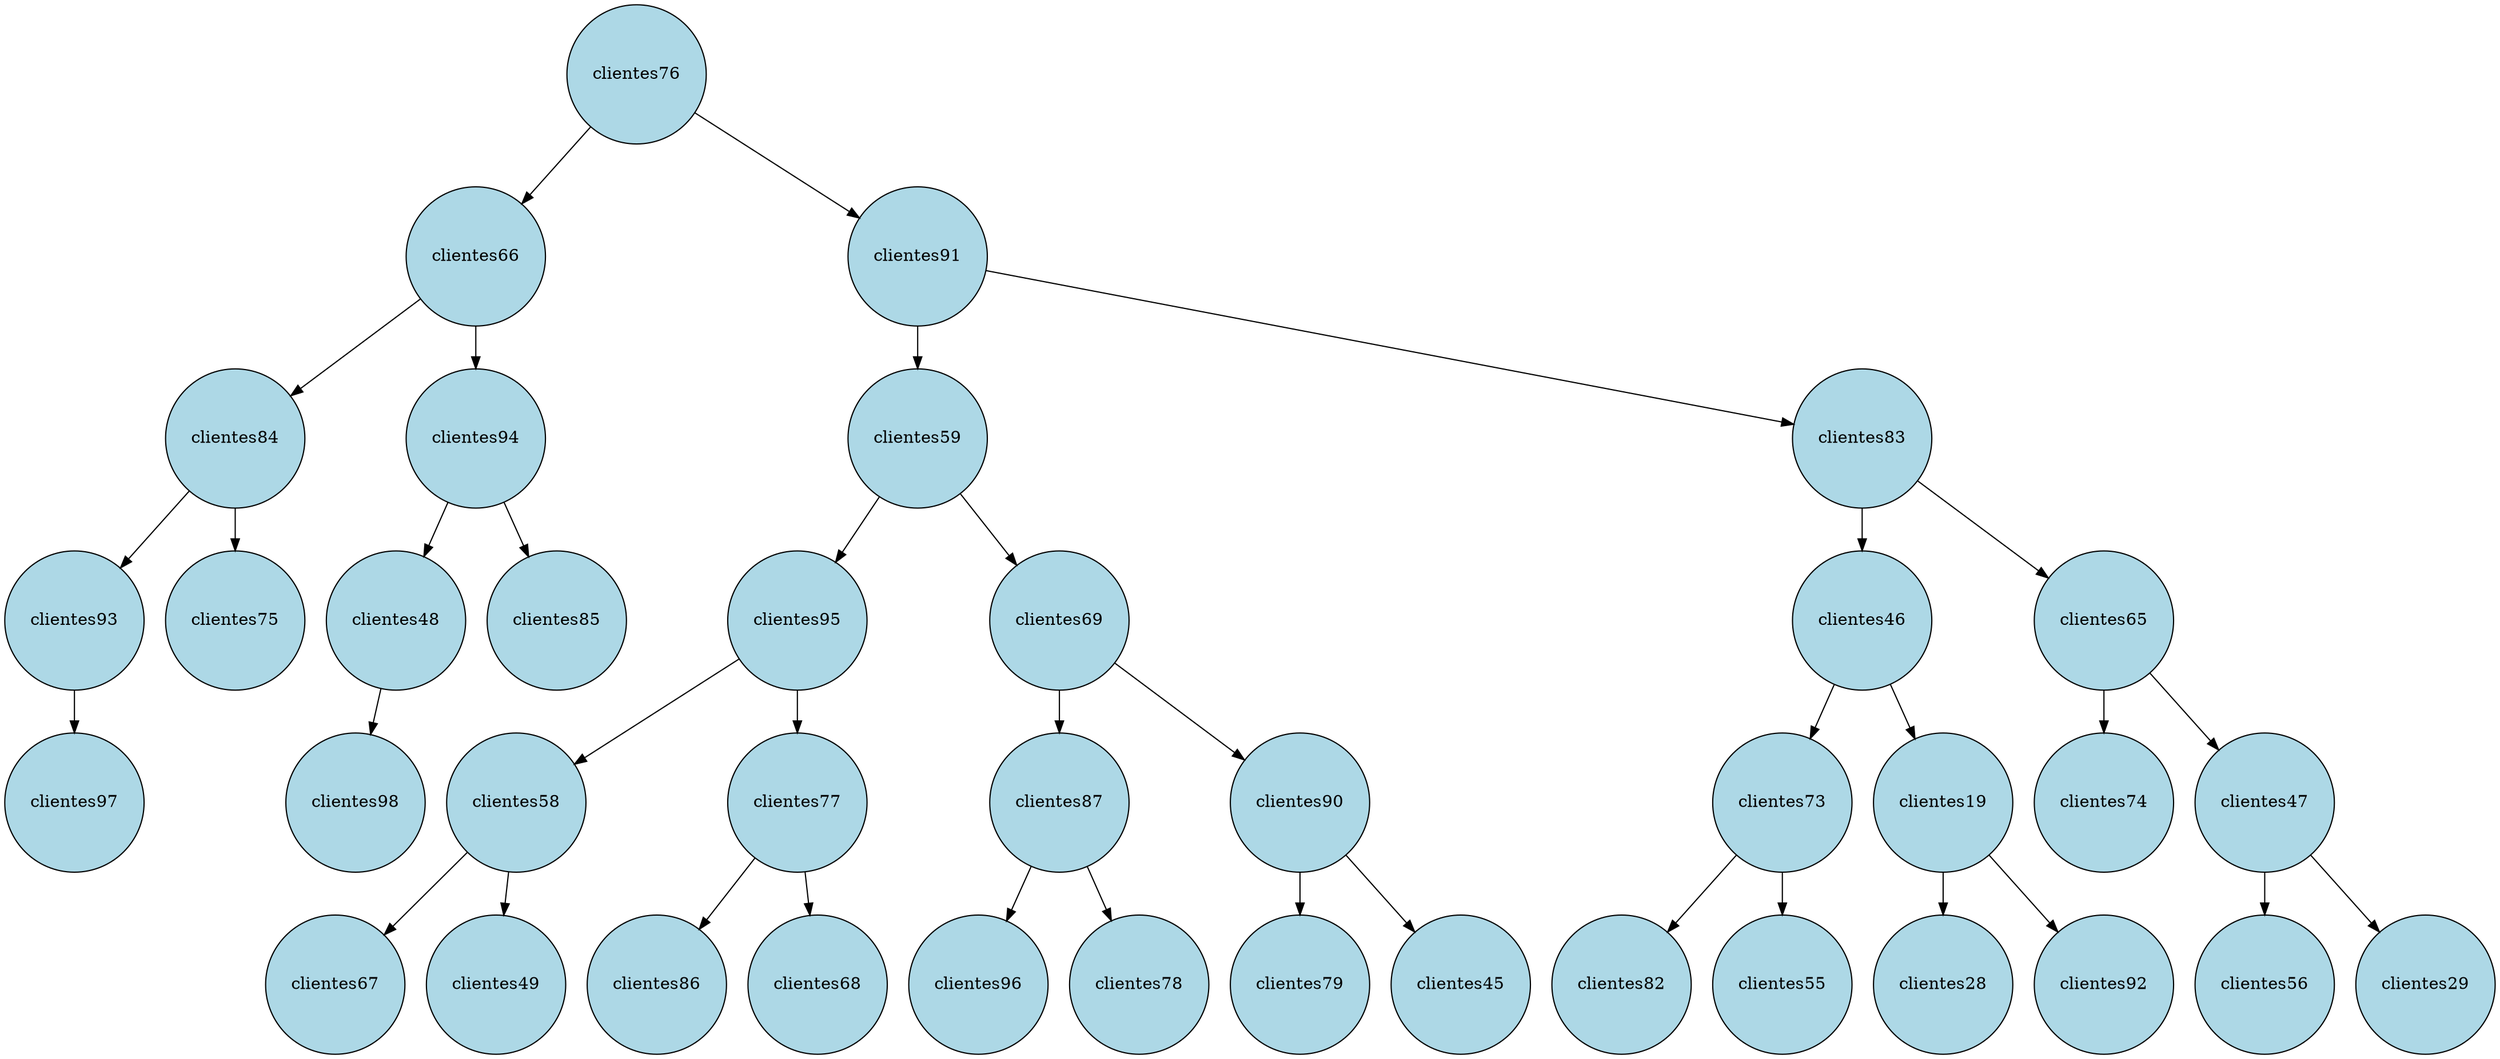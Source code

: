 digraph G {
    node [shape=circle, style=filled, fillcolor=lightblue, fontcolor=black]; // Configuración de nodos
    
    14 [label="clientes76"];
    14 -> 5;
    5 [label="clientes66"];
    5 -> 3;
    3 [label="clientes84"];
    3 -> 2;
    2 [label="clientes93"];
    2 -> 0;
    0 [label="clientes97"];
    3 -> 4;
    4 [label="clientes75"];
    5 -> 12;
    12 [label="clientes94"];
    12 -> 7;
    7 [label="clientes48"];
    7 -> 8;
    8 [label="clientes98"];
    12 -> 13;
    13 [label="clientes85"];
    14 -> 59;
    59 [label="clientes91"];
    59 -> 26;
    26 [label="clientes59"];
    26 -> 22;
    22 [label="clientes95"];
    22 -> 16;
    16 [label="clientes58"];
    16 -> 15;
    15 [label="clientes67"];
    16 -> 17;
    17 [label="clientes49"];
    22 -> 24;
    24 [label="clientes77"];
    24 -> 23;
    23 [label="clientes86"];
    24 -> 25;
    25 [label="clientes68"];
    26 -> 35;
    35 [label="clientes69"];
    35 -> 33;
    33 [label="clientes87"];
    33 -> 32;
    32 [label="clientes96"];
    33 -> 34;
    34 [label="clientes78"];
    35 -> 49;
    49 [label="clientes90"];
    49 -> 44;
    44 [label="clientes79"];
    49 -> 54;
    54 [label="clientes45"];
    59 -> 70;
    70 [label="clientes83"];
    70 -> 64;
    64 [label="clientes46"];
    64 -> 61;
    61 [label="clientes73"];
    61 -> 60;
    60 [label="clientes82"];
    61 -> 63;
    63 [label="clientes55"];
    64 -> 67;
    67 [label="clientes19"];
    67 -> 66;
    66 [label="clientes28"];
    67 -> 69;
    69 [label="clientes92"];
    70 -> 72;
    72 [label="clientes65"];
    72 -> 71;
    71 [label="clientes74"];
    72 -> 74;
    74 [label="clientes47"];
    74 -> 73;
    73 [label="clientes56"];
    74 -> 76;
    76 [label="clientes29"];
}
